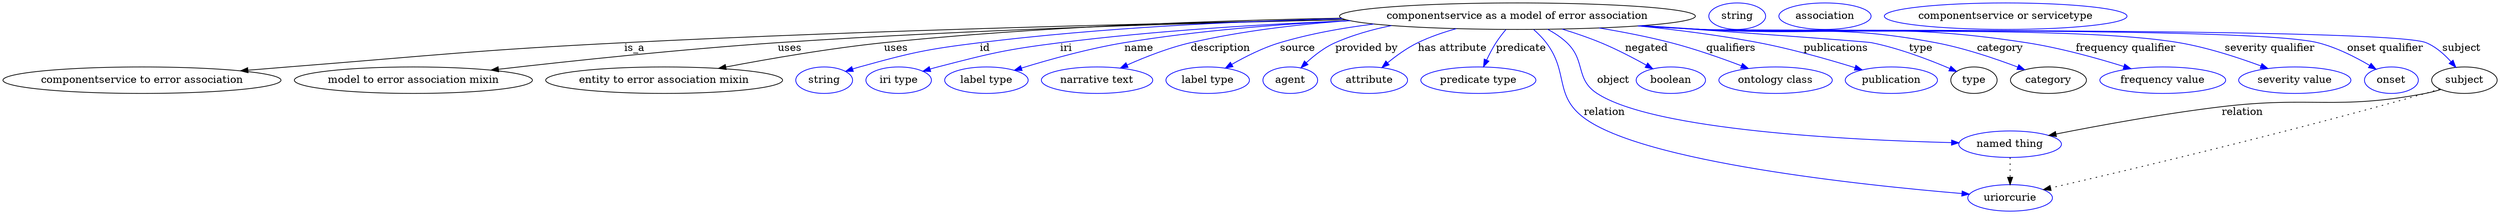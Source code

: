 digraph {
	graph [bb="0,0,3378.7,283"];
	node [label="\N"];
	"componentservice as a model of error association"	[height=0.5,
		label="componentservice as a model of error association",
		pos="2053.5,265",
		width=6.698];
	"componentservice to error association"	[height=0.5,
		pos="188.48,178",
		width=5.2356];
	"componentservice as a model of error association" -> "componentservice to error association"	[label=is_a,
		lp="856.48,221.5",
		pos="e,322.13,190.72 1820.6,260.26 1576.7,255.65 1182.5,246.21 842.48,229 639.55,218.73 589.05,212.02 386.48,196 368.93,194.61 350.5,\
193.1 332.24,191.57"];
	"model to error association mixin"	[height=0.5,
		pos="556.48,178",
		width=4.4774];
	"componentservice as a model of error association" -> "model to error association mixin"	[label=uses,
		lp="1067,221.5",
		pos="e,661.83,191.7 1820.9,260.23 1617.5,255.9 1314.2,246.93 1050.5,229 920.56,220.17 771.96,204.35 671.96,192.86"];
	"entity to error association mixin"	[height=0.5,
		pos="896.48,178",
		width=4.4593];
	"componentservice as a model of error association" -> "entity to error association mixin"	[label=uses,
		lp="1211,221.5",
		pos="e,970.22,194.02 1815,262.3 1642.3,259.12 1403.4,250.7 1194.5,229 1121.7,221.44 1039.8,207.29 980.32,195.96"];
	id	[color=blue,
		height=0.5,
		label=string,
		pos="1113.5,178",
		width=1.0652];
	"componentservice as a model of error association" -> id	[color=blue,
		label=id,
		lp="1331.5,221.5",
		pos="e,1142.5,190 1816.3,261.7 1673.4,258.06 1487.9,249.35 1324.5,229 1251.1,219.87 1232.7,215.72 1161.5,196 1158.4,195.14 1155.2,194.18 \
1152,193.16",
		style=solid];
	iri	[color=blue,
		height=0.5,
		label="iri type",
		pos="1214.5,178",
		width=1.2277];
	"componentservice as a model of error association" -> iri	[color=blue,
		label=iri,
		lp="1441.5,221.5",
		pos="e,1247.4,190.2 1826.8,258.8 1709.1,254.19 1563.2,245.47 1433.5,229 1358.9,219.52 1340.3,214.85 1267.5,196 1264.1,195.13 1260.6,194.16 \
1257.1,193.15",
		style=solid];
	name	[color=blue,
		height=0.5,
		label="label type",
		pos="1333.5,178",
		width=1.5707];
	"componentservice as a model of error association" -> name	[color=blue,
		label=name,
		lp="1540.5,221.5",
		pos="e,1371.3,191.46 1826.4,258.88 1731.4,254.21 1620.1,245.43 1520.5,229 1472.2,221.04 1418.4,205.98 1381,194.46",
		style=solid];
	description	[color=blue,
		height=0.5,
		label="narrative text",
		pos="1483.5,178",
		width=2.0943];
	"componentservice as a model of error association" -> description	[color=blue,
		label=description,
		lp="1651,221.5",
		pos="e,1515,194.45 1826.1,258.97 1756.3,253.98 1679.6,244.97 1610.5,229 1580.7,222.13 1548.7,209.5 1524.3,198.66",
		style=solid];
	source	[color=blue,
		height=0.5,
		label="label type",
		pos="1633.5,178",
		width=1.5707];
	"componentservice as a model of error association" -> source	[color=blue,
		label=source,
		lp="1755.5,221.5",
		pos="e,1657.4,194.34 1858.8,254.34 1816.3,249.06 1771.9,241.06 1731.5,229 1708.6,222.18 1684.7,210.11 1666.3,199.54",
		style=solid];
	"provided by"	[color=blue,
		height=0.5,
		label=agent,
		pos="1745.5,178",
		width=1.0291];
	"componentservice as a model of error association" -> "provided by"	[color=blue,
		label="provided by",
		lp="1849,221.5",
		pos="e,1759.9,194.79 1882.7,252.24 1856.5,246.92 1830.3,239.45 1806.5,229 1792,222.62 1778.1,211.77 1767.2,201.81",
		style=solid];
	"has attribute"	[color=blue,
		height=0.5,
		label=attribute,
		pos="1852.5,178",
		width=1.4443];
	"componentservice as a model of error association" -> "has attribute"	[color=blue,
		label="has attribute",
		lp="1965.5,221.5",
		pos="e,1869.7,195.09 1970.6,248.02 1952.9,243.11 1934.7,236.86 1918.5,229 1903.8,221.87 1889.1,211.21 1877.3,201.56",
		style=solid];
	predicate	[color=blue,
		height=0.5,
		label="predicate type",
		pos="2000.5,178",
		width=2.1665];
	"componentservice as a model of error association" -> predicate	[color=blue,
		label=predicate,
		lp="2058.5,221.5",
		pos="e,2007.5,196.22 2037.8,246.84 2033.2,241.35 2028.4,235.11 2024.5,229 2019.8,221.62 2015.4,213.17 2011.7,205.34",
		style=solid];
	object	[color=blue,
		height=0.5,
		label="named thing",
		pos="2720.5,91",
		width=1.9318];
	"componentservice as a model of error association" -> object	[color=blue,
		label=object,
		lp="2183.5,178",
		pos="e,2651.2,92.936 2094.5,247.16 2103.7,242.19 2113,236.13 2120.5,229 2146.4,204.48 2131.6,179.48 2161.5,160 2238.8,109.61 2505.9,96.561 \
2640.9,93.181",
		style=solid];
	relation	[color=blue,
		height=0.5,
		label=uriorcurie,
		pos="2720.5,18",
		width=1.5887];
	"componentservice as a model of error association" -> relation	[color=blue,
		label=relation,
		lp="2171.5,134.5",
		pos="e,2665.3,23.117 2075.6,246.79 2081.5,241.49 2087.6,235.37 2092.5,229 2123.2,188.7 2103,157.52 2143.5,127 2223.6,66.601 2521.7,35.227 \
2655.2,23.957",
		style=solid];
	negated	[color=blue,
		height=0.5,
		label=boolean,
		pos="2261.5,178",
		width=1.2999];
	"componentservice as a model of error association" -> negated	[color=blue,
		label=negated,
		lp="2228.5,221.5",
		pos="e,2237.1,193.44 2114,247.49 2131.2,242.21 2149.8,235.91 2166.5,229 2187.6,220.26 2210.3,208.42 2228.2,198.46",
		style=solid];
	qualifiers	[color=blue,
		height=0.5,
		label="ontology class",
		pos="2402.5,178",
		width=2.1304];
	"componentservice as a model of error association" -> qualifiers	[color=blue,
		label=qualifiers,
		lp="2343,221.5",
		pos="e,2365.9,193.95 2164.3,249.02 2196,243.75 2230.3,237.09 2261.5,229 2293.7,220.64 2329.1,208.11 2356.3,197.68",
		style=solid];
	publications	[color=blue,
		height=0.5,
		label=publication,
		pos="2559.5,178",
		width=1.7332];
	"componentservice as a model of error association" -> publications	[color=blue,
		label=publications,
		lp="2484.5,221.5",
		pos="e,2520.1,192.03 2217.7,251.79 2270,246.47 2327.9,239.08 2380.5,229 2425.1,220.44 2474.8,206.18 2510.4,195.07",
		style=solid];
	type	[height=0.5,
		pos="2671.5,178",
		width=0.86659];
	"componentservice as a model of error association" -> type	[color=blue,
		label=type,
		lp="2599.5,221.5",
		pos="e,2648,189.86 2222.6,252.14 2357.3,242.61 2524.7,230.56 2532.5,229 2570,221.43 2611.1,205.67 2638.8,193.85",
		style=solid];
	category	[height=0.5,
		pos="2772.5,178",
		width=1.4263];
	"componentservice as a model of error association" -> category	[color=blue,
		label=category,
		lp="2707,221.5",
		pos="e,2740.6,192.12 2223.2,252.2 2250.1,250.41 2277.5,248.62 2303.5,247 2443.9,238.23 2481.2,255.07 2619.5,229 2658.3,221.69 2700.8,\
207.23 2731.2,195.73",
		style=solid];
	"frequency qualifier"	[color=blue,
		height=0.5,
		label="frequency value",
		pos="2926.5,178",
		width=2.3651];
	"componentservice as a model of error association" -> "frequency qualifier"	[color=blue,
		label="frequency qualifier",
		lp="2877.5,221.5",
		pos="e,2883.6,193.6 2220.5,252.01 2248.2,250.21 2276.7,248.46 2303.5,247 2498.5,236.37 2549.5,258.79 2742.5,229 2787.5,222.05 2837.3,\
208.13 2873.7,196.74",
		style=solid];
	"severity qualifier"	[color=blue,
		height=0.5,
		label="severity value",
		pos="3105.5,178",
		width=2.1123];
	"componentservice as a model of error association" -> "severity qualifier"	[color=blue,
		label="severity qualifier",
		lp="3072.5,221.5",
		pos="e,3069,193.93 2218.5,251.84 2246.8,250.02 2276,248.32 2303.5,247 2446.9,240.13 2807.9,253.16 2949.5,229 2987.4,222.52 3028.9,208.92 \
3059.5,197.53",
		style=solid];
	"onset qualifier"	[color=blue,
		height=0.5,
		label=onset,
		pos="3235.5,178",
		width=1.011];
	"componentservice as a model of error association" -> "onset qualifier"	[color=blue,
		label="onset qualifier",
		lp="3228,221.5",
		pos="e,3214.8,193.07 2217.1,251.78 2245.9,249.94 2275.6,248.25 2303.5,247 2396.1,242.85 3047.6,251.63 3137.5,229 3162,222.83 3187.4,209.67 \
3206.1,198.41",
		style=solid];
	subject	[height=0.5,
		pos="3334.5,178",
		width=1.2277];
	"componentservice as a model of error association" -> subject	[color=blue,
		label=subject,
		lp="3331.5,221.5",
		pos="e,3322.8,195.87 2216.8,251.72 2245.7,249.89 2275.4,248.21 2303.5,247 2357.9,244.65 3233.3,250.05 3283.5,229 3296.3,223.63 3307.7,\
213.38 3316.4,203.55",
		style=solid];
	object -> relation	[pos="e,2720.5,36.029 2720.5,72.813 2720.5,64.789 2720.5,55.047 2720.5,46.069",
		style=dotted];
	association_type	[color=blue,
		height=0.5,
		label=string,
		pos="2350.5,265",
		width=1.0652];
	association_category	[color=blue,
		height=0.5,
		label=association,
		pos="2469.5,265",
		width=1.7332];
	subject -> object	[label=relation,
		lp="3034.5,134.5",
		pos="e,2772.9,102.92 3302.5,165.56 3295.4,163.38 3287.7,161.36 3280.5,160 3160.5,137.52 3127.7,156.53 3006.5,142 2929.1,132.72 2840.8,\
116.39 2783,104.93"];
	subject -> relation	[pos="e,2765.4,29.36 3301.2,166.18 3294.3,164.05 3287.2,161.9 3280.5,160 3096.5,107.93 2875.9,55.194 2775.3,31.678",
		style=dotted];
	"componentservice as a model of error association_subject"	[color=blue,
		height=0.5,
		label="componentservice or servicetype",
		pos="2714.5,265",
		width=4.5677];
}
